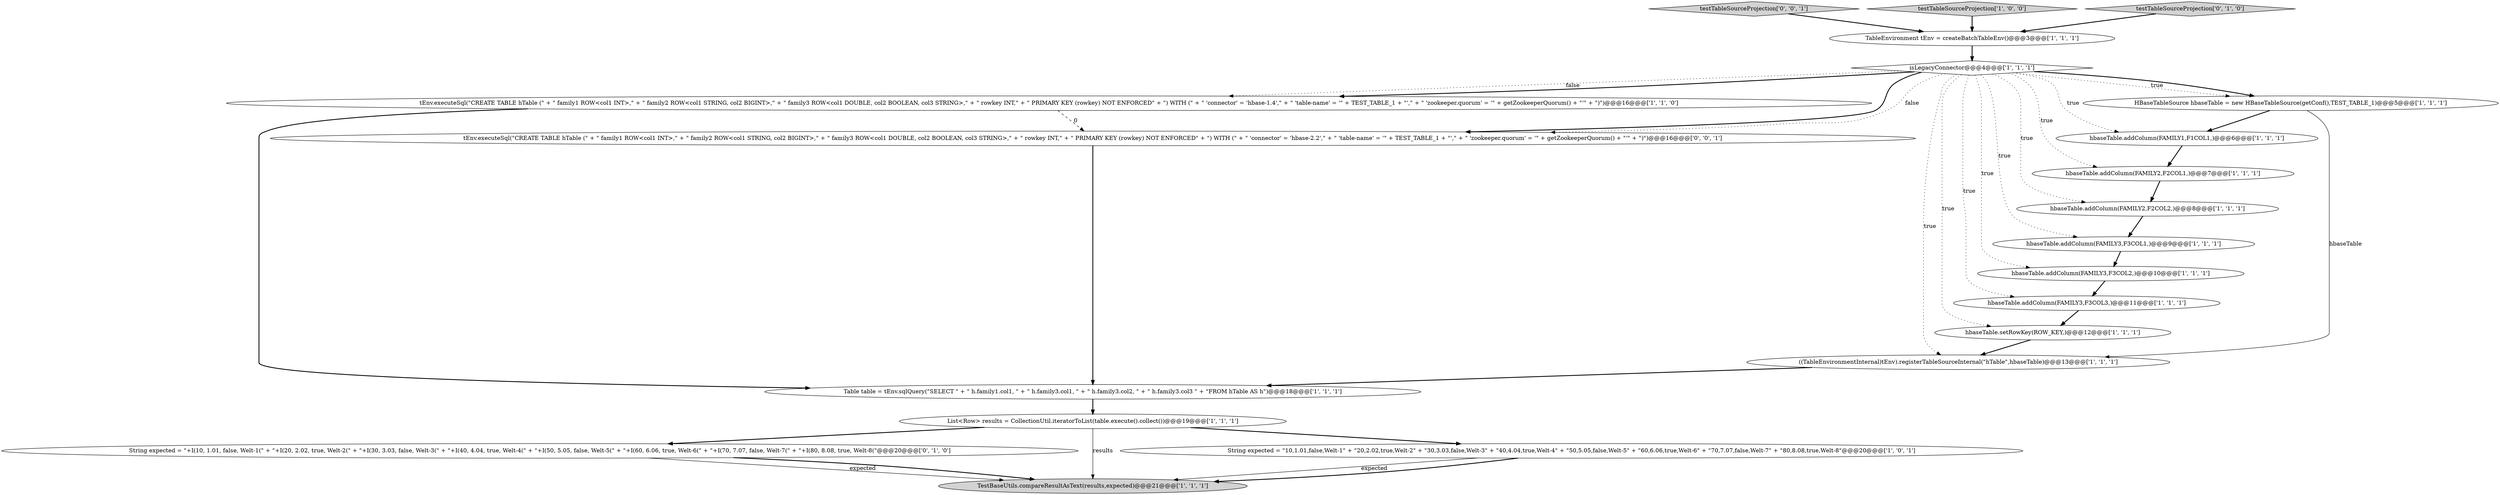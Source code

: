 digraph {
5 [style = filled, label = "Table table = tEnv.sqlQuery(\"SELECT \" + \" h.family1.col1, \" + \" h.family3.col1, \" + \" h.family3.col2, \" + \" h.family3.col3 \" + \"FROM hTable AS h\")@@@18@@@['1', '1', '1']", fillcolor = white, shape = ellipse image = "AAA0AAABBB1BBB"];
10 [style = filled, label = "isLegacyConnector@@@4@@@['1', '1', '1']", fillcolor = white, shape = diamond image = "AAA0AAABBB1BBB"];
7 [style = filled, label = "TestBaseUtils.compareResultAsText(results,expected)@@@21@@@['1', '1', '1']", fillcolor = lightgray, shape = ellipse image = "AAA0AAABBB1BBB"];
13 [style = filled, label = "hbaseTable.addColumn(FAMILY3,F3COL1,)@@@9@@@['1', '1', '1']", fillcolor = white, shape = ellipse image = "AAA0AAABBB1BBB"];
12 [style = filled, label = "tEnv.executeSql(\"CREATE TABLE hTable (\" + \" family1 ROW<col1 INT>,\" + \" family2 ROW<col1 STRING, col2 BIGINT>,\" + \" family3 ROW<col1 DOUBLE, col2 BOOLEAN, col3 STRING>,\" + \" rowkey INT,\" + \" PRIMARY KEY (rowkey) NOT ENFORCED\" + \") WITH (\" + \" 'connector' = 'hbase-1.4',\" + \" 'table-name' = '\" + TEST_TABLE_1 + \"',\" + \" 'zookeeper.quorum' = '\" + getZookeeperQuorum() + \"'\" + \")\")@@@16@@@['1', '1', '0']", fillcolor = white, shape = ellipse image = "AAA0AAABBB1BBB"];
20 [style = filled, label = "testTableSourceProjection['0', '0', '1']", fillcolor = lightgray, shape = diamond image = "AAA0AAABBB3BBB"];
3 [style = filled, label = "hbaseTable.addColumn(FAMILY2,F2COL1,)@@@7@@@['1', '1', '1']", fillcolor = white, shape = ellipse image = "AAA0AAABBB1BBB"];
15 [style = filled, label = "hbaseTable.addColumn(FAMILY3,F3COL2,)@@@10@@@['1', '1', '1']", fillcolor = white, shape = ellipse image = "AAA0AAABBB1BBB"];
19 [style = filled, label = "tEnv.executeSql(\"CREATE TABLE hTable (\" + \" family1 ROW<col1 INT>,\" + \" family2 ROW<col1 STRING, col2 BIGINT>,\" + \" family3 ROW<col1 DOUBLE, col2 BOOLEAN, col3 STRING>,\" + \" rowkey INT,\" + \" PRIMARY KEY (rowkey) NOT ENFORCED\" + \") WITH (\" + \" 'connector' = 'hbase-2.2',\" + \" 'table-name' = '\" + TEST_TABLE_1 + \"',\" + \" 'zookeeper.quorum' = '\" + getZookeeperQuorum() + \"'\" + \")\")@@@16@@@['0', '0', '1']", fillcolor = white, shape = ellipse image = "AAA0AAABBB3BBB"];
17 [style = filled, label = "String expected = \"+I(10, 1.01, false, Welt-1(\" + \"+I(20, 2.02, true, Welt-2(\" + \"+I(30, 3.03, false, Welt-3(\" + \"+I(40, 4.04, true, Welt-4(\" + \"+I(50, 5.05, false, Welt-5(\" + \"+I(60, 6.06, true, Welt-6(\" + \"+I(70, 7.07, false, Welt-7(\" + \"+I(80, 8.08, true, Welt-8(\"@@@20@@@['0', '1', '0']", fillcolor = white, shape = ellipse image = "AAA0AAABBB2BBB"];
14 [style = filled, label = "((TableEnvironmentInternal)tEnv).registerTableSourceInternal(\"hTable\",hbaseTable)@@@13@@@['1', '1', '1']", fillcolor = white, shape = ellipse image = "AAA0AAABBB1BBB"];
16 [style = filled, label = "hbaseTable.setRowKey(ROW_KEY,)@@@12@@@['1', '1', '1']", fillcolor = white, shape = ellipse image = "AAA0AAABBB1BBB"];
2 [style = filled, label = "hbaseTable.addColumn(FAMILY1,F1COL1,)@@@6@@@['1', '1', '1']", fillcolor = white, shape = ellipse image = "AAA0AAABBB1BBB"];
4 [style = filled, label = "hbaseTable.addColumn(FAMILY2,F2COL2,)@@@8@@@['1', '1', '1']", fillcolor = white, shape = ellipse image = "AAA0AAABBB1BBB"];
9 [style = filled, label = "testTableSourceProjection['1', '0', '0']", fillcolor = lightgray, shape = diamond image = "AAA0AAABBB1BBB"];
1 [style = filled, label = "TableEnvironment tEnv = createBatchTableEnv()@@@3@@@['1', '1', '1']", fillcolor = white, shape = ellipse image = "AAA0AAABBB1BBB"];
6 [style = filled, label = "hbaseTable.addColumn(FAMILY3,F3COL3,)@@@11@@@['1', '1', '1']", fillcolor = white, shape = ellipse image = "AAA0AAABBB1BBB"];
0 [style = filled, label = "List<Row> results = CollectionUtil.iteratorToList(table.execute().collect())@@@19@@@['1', '1', '1']", fillcolor = white, shape = ellipse image = "AAA0AAABBB1BBB"];
11 [style = filled, label = "String expected = \"10,1.01,false,Welt-1\" + \"20,2.02,true,Welt-2\" + \"30,3.03,false,Welt-3\" + \"40,4.04,true,Welt-4\" + \"50,5.05,false,Welt-5\" + \"60,6.06,true,Welt-6\" + \"70,7.07,false,Welt-7\" + \"80,8.08,true,Welt-8\"@@@20@@@['1', '0', '1']", fillcolor = white, shape = ellipse image = "AAA0AAABBB1BBB"];
8 [style = filled, label = "HBaseTableSource hbaseTable = new HBaseTableSource(getConf(),TEST_TABLE_1)@@@5@@@['1', '1', '1']", fillcolor = white, shape = ellipse image = "AAA0AAABBB1BBB"];
18 [style = filled, label = "testTableSourceProjection['0', '1', '0']", fillcolor = lightgray, shape = diamond image = "AAA0AAABBB2BBB"];
10->8 [style = dotted, label="true"];
10->6 [style = dotted, label="true"];
12->5 [style = bold, label=""];
17->7 [style = solid, label="expected"];
0->17 [style = bold, label=""];
10->19 [style = bold, label=""];
2->3 [style = bold, label=""];
4->13 [style = bold, label=""];
10->3 [style = dotted, label="true"];
0->11 [style = bold, label=""];
15->6 [style = bold, label=""];
10->19 [style = dotted, label="false"];
20->1 [style = bold, label=""];
3->4 [style = bold, label=""];
10->14 [style = dotted, label="true"];
17->7 [style = bold, label=""];
10->15 [style = dotted, label="true"];
19->5 [style = bold, label=""];
10->12 [style = dotted, label="false"];
12->19 [style = dashed, label="0"];
10->8 [style = bold, label=""];
8->2 [style = bold, label=""];
5->0 [style = bold, label=""];
18->1 [style = bold, label=""];
10->2 [style = dotted, label="true"];
10->12 [style = bold, label=""];
6->16 [style = bold, label=""];
10->13 [style = dotted, label="true"];
8->14 [style = solid, label="hbaseTable"];
16->14 [style = bold, label=""];
11->7 [style = solid, label="expected"];
13->15 [style = bold, label=""];
10->4 [style = dotted, label="true"];
9->1 [style = bold, label=""];
1->10 [style = bold, label=""];
10->16 [style = dotted, label="true"];
0->7 [style = solid, label="results"];
11->7 [style = bold, label=""];
14->5 [style = bold, label=""];
}

